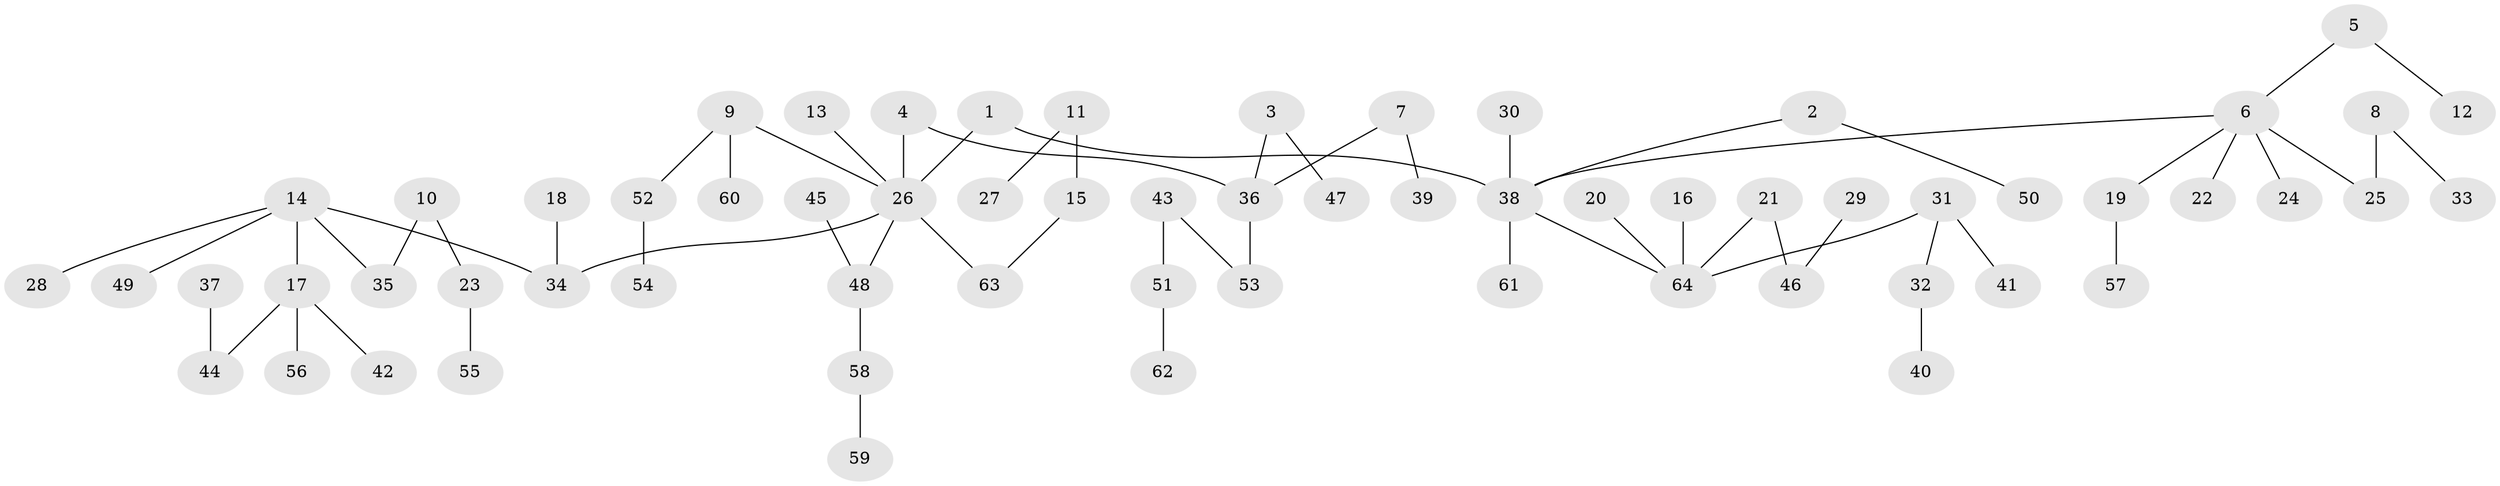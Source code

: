 // original degree distribution, {8: 0.015625, 4: 0.0546875, 6: 0.0078125, 3: 0.109375, 2: 0.3125, 5: 0.0234375, 7: 0.0078125, 1: 0.46875}
// Generated by graph-tools (version 1.1) at 2025/37/03/04/25 23:37:30]
// undirected, 64 vertices, 63 edges
graph export_dot {
  node [color=gray90,style=filled];
  1;
  2;
  3;
  4;
  5;
  6;
  7;
  8;
  9;
  10;
  11;
  12;
  13;
  14;
  15;
  16;
  17;
  18;
  19;
  20;
  21;
  22;
  23;
  24;
  25;
  26;
  27;
  28;
  29;
  30;
  31;
  32;
  33;
  34;
  35;
  36;
  37;
  38;
  39;
  40;
  41;
  42;
  43;
  44;
  45;
  46;
  47;
  48;
  49;
  50;
  51;
  52;
  53;
  54;
  55;
  56;
  57;
  58;
  59;
  60;
  61;
  62;
  63;
  64;
  1 -- 26 [weight=1.0];
  1 -- 38 [weight=1.0];
  2 -- 38 [weight=1.0];
  2 -- 50 [weight=1.0];
  3 -- 36 [weight=1.0];
  3 -- 47 [weight=1.0];
  4 -- 26 [weight=1.0];
  4 -- 36 [weight=1.0];
  5 -- 6 [weight=1.0];
  5 -- 12 [weight=1.0];
  6 -- 19 [weight=1.0];
  6 -- 22 [weight=1.0];
  6 -- 24 [weight=1.0];
  6 -- 25 [weight=1.0];
  6 -- 38 [weight=1.0];
  7 -- 36 [weight=1.0];
  7 -- 39 [weight=1.0];
  8 -- 25 [weight=1.0];
  8 -- 33 [weight=1.0];
  9 -- 26 [weight=1.0];
  9 -- 52 [weight=1.0];
  9 -- 60 [weight=1.0];
  10 -- 23 [weight=1.0];
  10 -- 35 [weight=1.0];
  11 -- 15 [weight=1.0];
  11 -- 27 [weight=1.0];
  13 -- 26 [weight=1.0];
  14 -- 17 [weight=1.0];
  14 -- 28 [weight=1.0];
  14 -- 34 [weight=1.0];
  14 -- 35 [weight=1.0];
  14 -- 49 [weight=1.0];
  15 -- 63 [weight=1.0];
  16 -- 64 [weight=1.0];
  17 -- 42 [weight=1.0];
  17 -- 44 [weight=1.0];
  17 -- 56 [weight=1.0];
  18 -- 34 [weight=1.0];
  19 -- 57 [weight=1.0];
  20 -- 64 [weight=1.0];
  21 -- 46 [weight=1.0];
  21 -- 64 [weight=1.0];
  23 -- 55 [weight=1.0];
  26 -- 34 [weight=1.0];
  26 -- 48 [weight=1.0];
  26 -- 63 [weight=1.0];
  29 -- 46 [weight=1.0];
  30 -- 38 [weight=1.0];
  31 -- 32 [weight=1.0];
  31 -- 41 [weight=1.0];
  31 -- 64 [weight=1.0];
  32 -- 40 [weight=1.0];
  36 -- 53 [weight=1.0];
  37 -- 44 [weight=1.0];
  38 -- 61 [weight=1.0];
  38 -- 64 [weight=1.0];
  43 -- 51 [weight=1.0];
  43 -- 53 [weight=1.0];
  45 -- 48 [weight=1.0];
  48 -- 58 [weight=1.0];
  51 -- 62 [weight=1.0];
  52 -- 54 [weight=1.0];
  58 -- 59 [weight=1.0];
}
